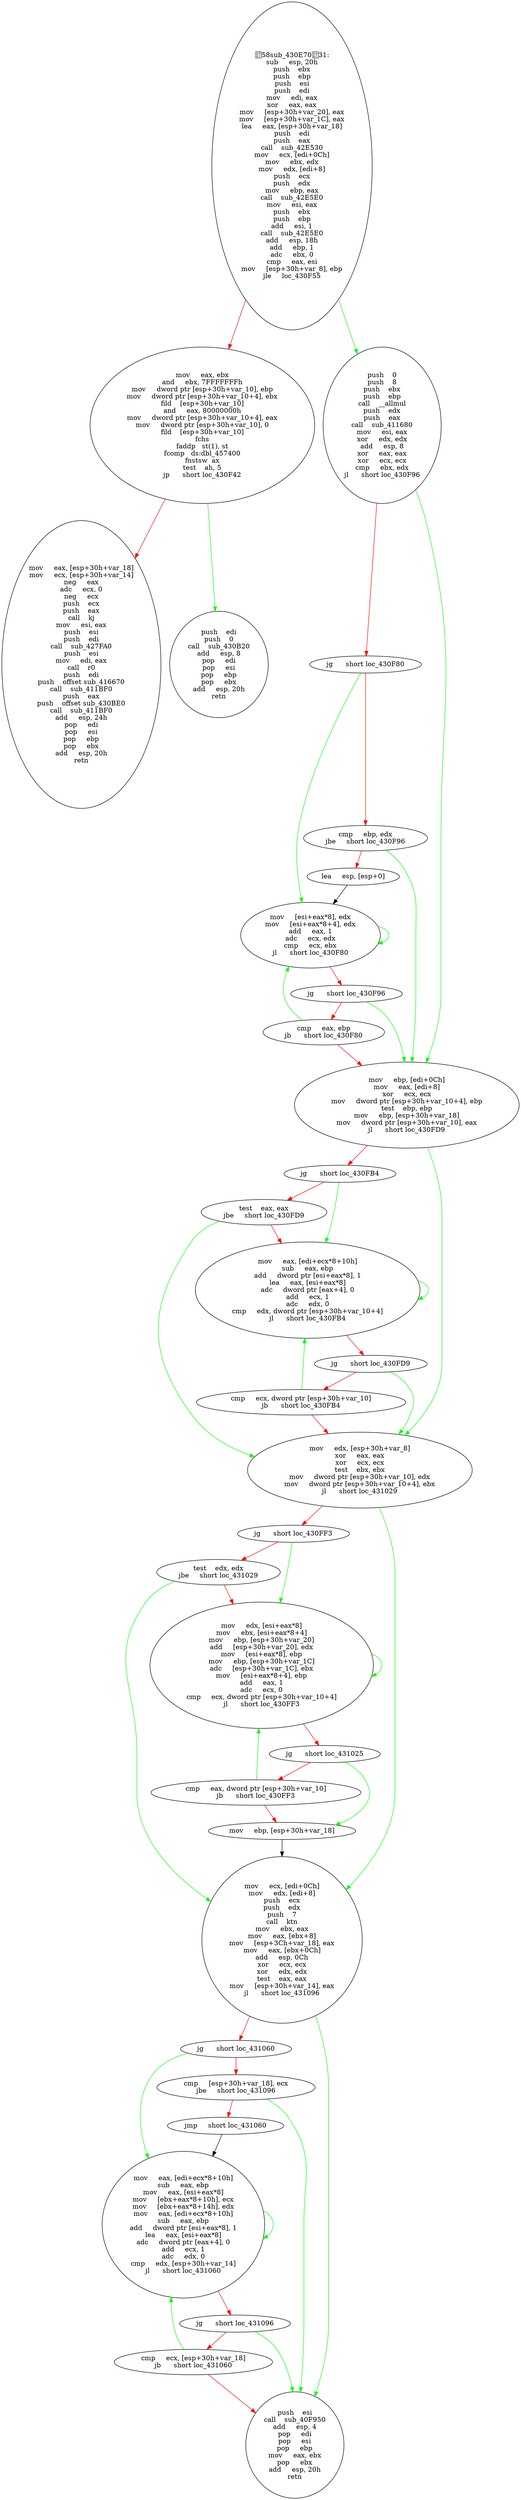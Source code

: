 digraph G{
Node0 [label = "58sub_430E7031:
sub     esp, 20h
push    ebx
push    ebp
push    esi
push    edi
mov     edi, eax
xor     eax, eax
mov     [esp+30h+var_20], eax
mov     [esp+30h+var_1C], eax
lea     eax, [esp+30h+var_18]
push    edi
push    eax
call    sub_42E530
mov     ecx, [edi+0Ch]
mov     ebx, edx
mov     edx, [edi+8]
push    ecx
push    edx
mov     ebp, eax
call    sub_42E5E0
mov     esi, eax
push    ebx
push    ebp
add     esi, 1
call    sub_42E5E0
add     esp, 18h
add     ebp, 1
adc     ebx, 0
cmp     eax, esi
mov     [esp+30h+var_8], ebp
jle     loc_430F55"]
Node1 [label = "mov     eax, ebx
and     ebx, 7FFFFFFFh
mov     dword ptr [esp+30h+var_10], ebp
mov     dword ptr [esp+30h+var_10+4], ebx
fild    [esp+30h+var_10]
and     eax, 80000000h
mov     dword ptr [esp+30h+var_10+4], eax
mov     dword ptr [esp+30h+var_10], 0
fild    [esp+30h+var_10]
fchs
faddp   st(1), st
fcomp   ds:dbl_457400
fnstsw  ax
test    ah, 5
jp      short loc_430F42"]
Node2 [label = "mov     eax, [esp+30h+var_18]
mov     ecx, [esp+30h+var_14]
neg     eax
adc     ecx, 0
neg     ecx
push    ecx
push    eax
call    kj
mov     esi, eax
push    esi
push    edi
call    sub_427FA0
push    esi
mov     edi, eax
call    r0
push    edi
push    offset sub_416670
call    sub_411BF0
push    eax
push    offset sub_430BE0
call    sub_411BF0
add     esp, 24h
pop     edi
pop     esi
pop     ebp
pop     ebx
add     esp, 20h
retn"]
Node3 [label = "push    edi
push    0
call    sub_430B20
add     esp, 8
pop     edi
pop     esi
pop     ebp
pop     ebx
add     esp, 20h
retn"]
Node4 [label = "push    0
push    8
push    ebx
push    ebp
call    __allmul
push    edx
push    eax
call    sub_411680
mov     esi, eax
xor     edx, edx
add     esp, 8
xor     eax, eax
xor     ecx, ecx
cmp     ebx, edx
jl      short loc_430F96"]
Node5 [label = "jg      short loc_430F80"]
Node6 [label = "cmp     ebp, edx
jbe     short loc_430F96"]
Node7 [label = "lea     esp, [esp+0]"]
Node8 [label = "mov     [esi+eax*8], edx
mov     [esi+eax*8+4], edx
add     eax, 1
adc     ecx, edx
cmp     ecx, ebx
jl      short loc_430F80"]
Node9 [label = "jg      short loc_430F96"]
Node10 [label = "cmp     eax, ebp
jb      short loc_430F80"]
Node11 [label = "mov     ebp, [edi+0Ch]
mov     eax, [edi+8]
xor     ecx, ecx
mov     dword ptr [esp+30h+var_10+4], ebp
test    ebp, ebp
mov     ebp, [esp+30h+var_18]
mov     dword ptr [esp+30h+var_10], eax
jl      short loc_430FD9"]
Node12 [label = "jg      short loc_430FB4"]
Node13 [label = "test    eax, eax
jbe     short loc_430FD9"]
Node14 [label = "mov     eax, [edi+ecx*8+10h]
sub     eax, ebp
add     dword ptr [esi+eax*8], 1
lea     eax, [esi+eax*8]
adc     dword ptr [eax+4], 0
add     ecx, 1
adc     edx, 0
cmp     edx, dword ptr [esp+30h+var_10+4]
jl      short loc_430FB4"]
Node15 [label = "jg      short loc_430FD9"]
Node16 [label = "cmp     ecx, dword ptr [esp+30h+var_10]
jb      short loc_430FB4"]
Node17 [label = "mov     edx, [esp+30h+var_8]
xor     eax, eax
xor     ecx, ecx
test    ebx, ebx
mov     dword ptr [esp+30h+var_10], edx
mov     dword ptr [esp+30h+var_10+4], ebx
jl      short loc_431029"]
Node18 [label = "jg      short loc_430FF3"]
Node19 [label = "test    edx, edx
jbe     short loc_431029"]
Node20 [label = "mov     edx, [esi+eax*8]
mov     ebx, [esi+eax*8+4]
mov     ebp, [esp+30h+var_20]
add     [esp+30h+var_20], edx
mov     [esi+eax*8], ebp
mov     ebp, [esp+30h+var_1C]
adc     [esp+30h+var_1C], ebx
mov     [esi+eax*8+4], ebp
add     eax, 1
adc     ecx, 0
cmp     ecx, dword ptr [esp+30h+var_10+4]
jl      short loc_430FF3"]
Node21 [label = "jg      short loc_431025"]
Node22 [label = "cmp     eax, dword ptr [esp+30h+var_10]
jb      short loc_430FF3"]
Node23 [label = "mov     ebp, [esp+30h+var_18]"]
Node24 [label = "mov     ecx, [edi+0Ch]
mov     edx, [edi+8]
push    ecx
push    edx
push    7
call    ktn
mov     ebx, eax
mov     eax, [ebx+8]
mov     [esp+3Ch+var_18], eax
mov     eax, [ebx+0Ch]
add     esp, 0Ch
xor     ecx, ecx
xor     edx, edx
test    eax, eax
mov     [esp+30h+var_14], eax
jl      short loc_431096"]
Node25 [label = "jg      short loc_431060"]
Node26 [label = "cmp     [esp+30h+var_18], ecx
jbe     short loc_431096"]
Node27 [label = "jmp     short loc_431060"]
Node28 [label = "mov     eax, [edi+ecx*8+10h]
sub     eax, ebp
mov     eax, [esi+eax*8]
mov     [ebx+eax*8+10h], ecx
mov     [ebx+eax*8+14h], edx
mov     eax, [edi+ecx*8+10h]
sub     eax, ebp
add     dword ptr [esi+eax*8], 1
lea     eax, [esi+eax*8]
adc     dword ptr [eax+4], 0
add     ecx, 1
adc     edx, 0
cmp     edx, [esp+30h+var_14]
jl      short loc_431060"]
Node29 [label = "jg      short loc_431096"]
Node30 [label = "cmp     ecx, [esp+30h+var_18]
jb      short loc_431060"]
Node31 [label = "push    esi
call    sub_40F950
add     esp, 4
pop     edi
pop     esi
pop     ebp
mov     eax, ebx
pop     ebx
add     esp, 20h
retn"]
Node0 -> Node1 [color = "red"]
Node0 -> Node4 [color = "green"]
Node1 -> Node2 [color = "red"]
Node1 -> Node3 [color = "green"]
Node4 -> Node5 [color = "red"]
Node4 -> Node11 [color = "green"]
Node5 -> Node6 [color = "red"]
Node5 -> Node8 [color = "green"]
Node6 -> Node7 [color = "red"]
Node6 -> Node11 [color = "green"]
Node7 -> Node8 [color = "black"]
Node8 -> Node9 [color = "red"]
Node8 -> Node8 [color = "green"]
Node9 -> Node10 [color = "red"]
Node9 -> Node11 [color = "green"]
Node10 -> Node8 [color = "green"]
Node10 -> Node11 [color = "red"]
Node11 -> Node12 [color = "red"]
Node11 -> Node17 [color = "green"]
Node12 -> Node13 [color = "red"]
Node12 -> Node14 [color = "green"]
Node13 -> Node14 [color = "red"]
Node13 -> Node17 [color = "green"]
Node14 -> Node15 [color = "red"]
Node14 -> Node14 [color = "green"]
Node15 -> Node16 [color = "red"]
Node15 -> Node17 [color = "green"]
Node16 -> Node14 [color = "green"]
Node16 -> Node17 [color = "red"]
Node17 -> Node18 [color = "red"]
Node17 -> Node24 [color = "green"]
Node18 -> Node19 [color = "red"]
Node18 -> Node20 [color = "green"]
Node19 -> Node20 [color = "red"]
Node19 -> Node24 [color = "green"]
Node20 -> Node21 [color = "red"]
Node20 -> Node20 [color = "green"]
Node21 -> Node22 [color = "red"]
Node21 -> Node23 [color = "green"]
Node22 -> Node20 [color = "green"]
Node22 -> Node23 [color = "red"]
Node23 -> Node24 [color = "black"]
Node24 -> Node25 [color = "red"]
Node24 -> Node31 [color = "green"]
Node25 -> Node26 [color = "red"]
Node25 -> Node28 [color = "green"]
Node26 -> Node27 [color = "red"]
Node26 -> Node31 [color = "green"]
Node27 -> Node28 [color = "black"]
Node28 -> Node29 [color = "red"]
Node28 -> Node28 [color = "green"]
Node29 -> Node30 [color = "red"]
Node29 -> Node31 [color = "green"]
Node30 -> Node28 [color = "green"]
Node30 -> Node31 [color = "red"]
}
